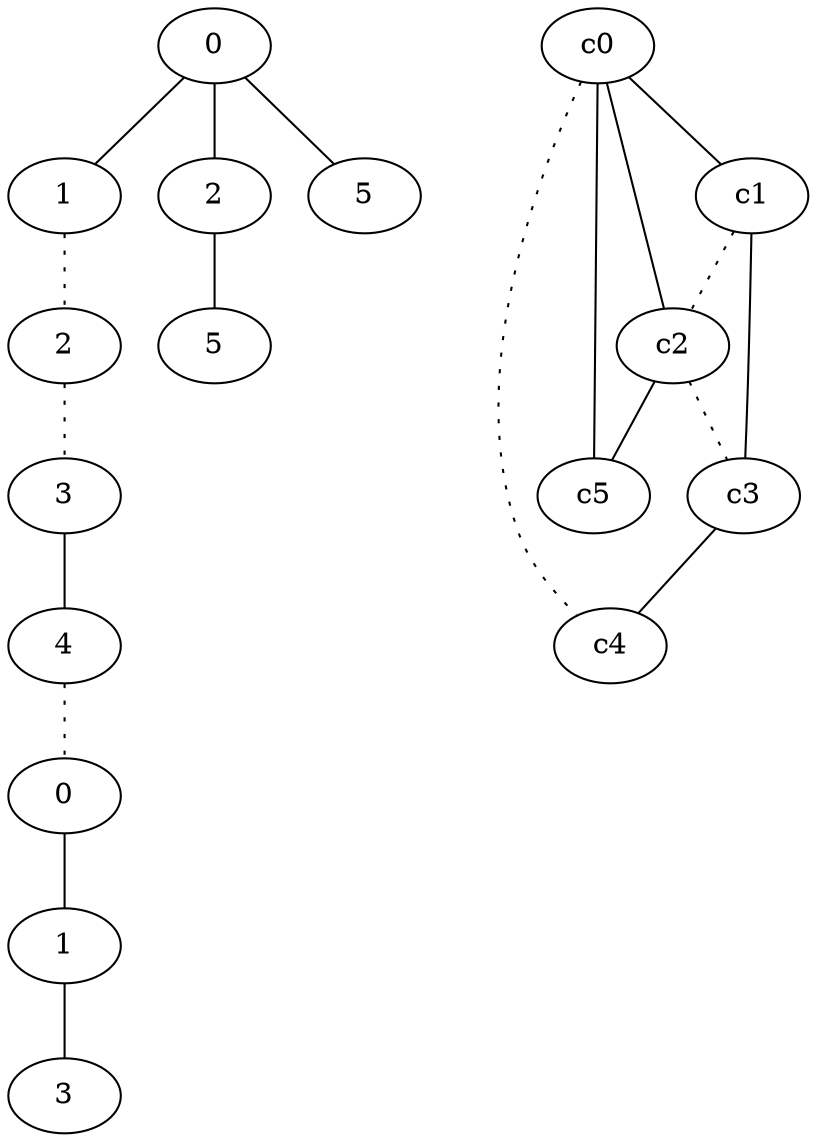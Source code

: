 graph {
a0[label=0];
a1[label=1];
a2[label=2];
a3[label=3];
a4[label=4];
a5[label=0];
a6[label=1];
a7[label=3];
a8[label=2];
a9[label=5];
a10[label=5];
a0 -- a1;
a0 -- a8;
a0 -- a10;
a1 -- a2 [style=dotted];
a2 -- a3 [style=dotted];
a3 -- a4;
a4 -- a5 [style=dotted];
a5 -- a6;
a6 -- a7;
a8 -- a9;
c0 -- c1;
c0 -- c2;
c0 -- c4 [style=dotted];
c0 -- c5;
c1 -- c2 [style=dotted];
c1 -- c3;
c2 -- c3 [style=dotted];
c2 -- c5;
c3 -- c4;
}
